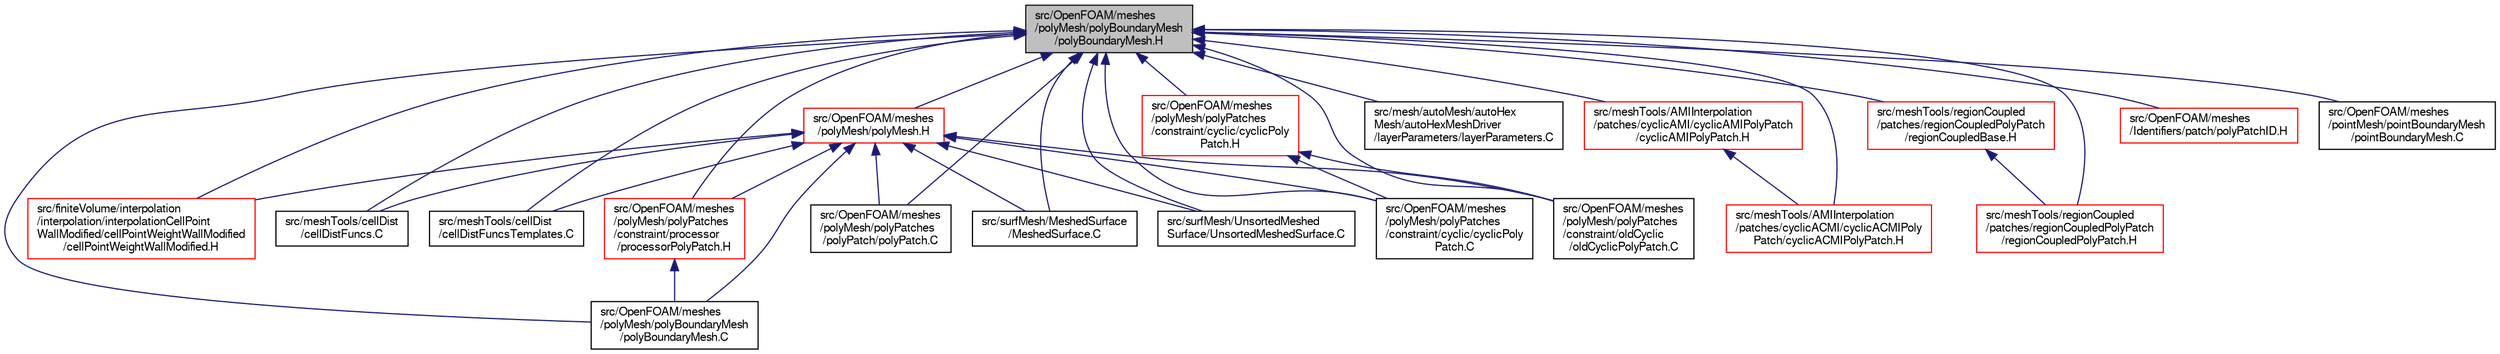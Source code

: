 digraph "src/OpenFOAM/meshes/polyMesh/polyBoundaryMesh/polyBoundaryMesh.H"
{
  bgcolor="transparent";
  edge [fontname="FreeSans",fontsize="10",labelfontname="FreeSans",labelfontsize="10"];
  node [fontname="FreeSans",fontsize="10",shape=record];
  Node166 [label="src/OpenFOAM/meshes\l/polyMesh/polyBoundaryMesh\l/polyBoundaryMesh.H",height=0.2,width=0.4,color="black", fillcolor="grey75", style="filled", fontcolor="black"];
  Node166 -> Node167 [dir="back",color="midnightblue",fontsize="10",style="solid",fontname="FreeSans"];
  Node167 [label="src/finiteVolume/interpolation\l/interpolation/interpolationCellPoint\lWallModified/cellPointWeightWallModified\l/cellPointWeightWallModified.H",height=0.2,width=0.4,color="red",URL="$a03827.html"];
  Node166 -> Node172 [dir="back",color="midnightblue",fontsize="10",style="solid",fontname="FreeSans"];
  Node172 [label="src/mesh/autoMesh/autoHex\lMesh/autoHexMeshDriver\l/layerParameters/layerParameters.C",height=0.2,width=0.4,color="black",URL="$a06860.html"];
  Node166 -> Node173 [dir="back",color="midnightblue",fontsize="10",style="solid",fontname="FreeSans"];
  Node173 [label="src/meshTools/AMIInterpolation\l/patches/cyclicACMI/cyclicACMIPoly\lPatch/cyclicACMIPolyPatch.H",height=0.2,width=0.4,color="red",URL="$a07361.html"];
  Node166 -> Node191 [dir="back",color="midnightblue",fontsize="10",style="solid",fontname="FreeSans"];
  Node191 [label="src/meshTools/AMIInterpolation\l/patches/cyclicAMI/cyclicAMIPolyPatch\l/cyclicAMIPolyPatch.H",height=0.2,width=0.4,color="red",URL="$a07403.html"];
  Node191 -> Node173 [dir="back",color="midnightblue",fontsize="10",style="solid",fontname="FreeSans"];
  Node166 -> Node229 [dir="back",color="midnightblue",fontsize="10",style="solid",fontname="FreeSans"];
  Node229 [label="src/meshTools/cellDist\l/cellDistFuncs.C",height=0.2,width=0.4,color="black",URL="$a07427.html"];
  Node166 -> Node230 [dir="back",color="midnightblue",fontsize="10",style="solid",fontname="FreeSans"];
  Node230 [label="src/meshTools/cellDist\l/cellDistFuncsTemplates.C",height=0.2,width=0.4,color="black",URL="$a07433.html"];
  Node166 -> Node231 [dir="back",color="midnightblue",fontsize="10",style="solid",fontname="FreeSans"];
  Node231 [label="src/meshTools/regionCoupled\l/patches/regionCoupledPolyPatch\l/regionCoupledBase.H",height=0.2,width=0.4,color="red",URL="$a07745.html"];
  Node231 -> Node241 [dir="back",color="midnightblue",fontsize="10",style="solid",fontname="FreeSans"];
  Node241 [label="src/meshTools/regionCoupled\l/patches/regionCoupledPolyPatch\l/regionCoupledPolyPatch.H",height=0.2,width=0.4,color="red",URL="$a07754.html"];
  Node166 -> Node241 [dir="back",color="midnightblue",fontsize="10",style="solid",fontname="FreeSans"];
  Node166 -> Node249 [dir="back",color="midnightblue",fontsize="10",style="solid",fontname="FreeSans"];
  Node249 [label="src/OpenFOAM/meshes\l/Identifiers/patch/polyPatchID.H",height=0.2,width=0.4,color="red",URL="$a11144.html"];
  Node166 -> Node272 [dir="back",color="midnightblue",fontsize="10",style="solid",fontname="FreeSans"];
  Node272 [label="src/OpenFOAM/meshes\l/pointMesh/pointBoundaryMesh\l/pointBoundaryMesh.C",height=0.2,width=0.4,color="black",URL="$a11390.html"];
  Node166 -> Node273 [dir="back",color="midnightblue",fontsize="10",style="solid",fontname="FreeSans"];
  Node273 [label="src/OpenFOAM/meshes\l/polyMesh/polyBoundaryMesh\l/polyBoundaryMesh.C",height=0.2,width=0.4,color="black",URL="$a11612.html"];
  Node166 -> Node274 [dir="back",color="midnightblue",fontsize="10",style="solid",fontname="FreeSans"];
  Node274 [label="src/OpenFOAM/meshes\l/polyMesh/polyMesh.H",height=0.2,width=0.4,color="red",URL="$a11630.html"];
  Node274 -> Node167 [dir="back",color="midnightblue",fontsize="10",style="solid",fontname="FreeSans"];
  Node274 -> Node229 [dir="back",color="midnightblue",fontsize="10",style="solid",fontname="FreeSans"];
  Node274 -> Node230 [dir="back",color="midnightblue",fontsize="10",style="solid",fontname="FreeSans"];
  Node274 -> Node273 [dir="back",color="midnightblue",fontsize="10",style="solid",fontname="FreeSans"];
  Node274 -> Node2596 [dir="back",color="midnightblue",fontsize="10",style="solid",fontname="FreeSans"];
  Node2596 [label="src/OpenFOAM/meshes\l/polyMesh/polyPatches\l/constraint/cyclic/cyclicPoly\lPatch.C",height=0.2,width=0.4,color="black",URL="$a11684.html"];
  Node274 -> Node2597 [dir="back",color="midnightblue",fontsize="10",style="solid",fontname="FreeSans"];
  Node2597 [label="src/OpenFOAM/meshes\l/polyMesh/polyPatches\l/constraint/oldCyclic\l/oldCyclicPolyPatch.C",height=0.2,width=0.4,color="black",URL="$a11708.html"];
  Node274 -> Node2598 [dir="back",color="midnightblue",fontsize="10",style="solid",fontname="FreeSans"];
  Node2598 [label="src/OpenFOAM/meshes\l/polyMesh/polyPatches\l/constraint/processor\l/processorPolyPatch.H",height=0.2,width=0.4,color="red",URL="$a11717.html"];
  Node2598 -> Node273 [dir="back",color="midnightblue",fontsize="10",style="solid",fontname="FreeSans"];
  Node274 -> Node2648 [dir="back",color="midnightblue",fontsize="10",style="solid",fontname="FreeSans"];
  Node2648 [label="src/OpenFOAM/meshes\l/polyMesh/polyPatches\l/polyPatch/polyPatch.C",height=0.2,width=0.4,color="black",URL="$a11750.html"];
  Node274 -> Node2733 [dir="back",color="midnightblue",fontsize="10",style="solid",fontname="FreeSans"];
  Node2733 [label="src/surfMesh/MeshedSurface\l/MeshedSurface.C",height=0.2,width=0.4,color="black",URL="$a15038.html"];
  Node274 -> Node2734 [dir="back",color="midnightblue",fontsize="10",style="solid",fontname="FreeSans"];
  Node2734 [label="src/surfMesh/UnsortedMeshed\lSurface/UnsortedMeshedSurface.C",height=0.2,width=0.4,color="black",URL="$a15344.html"];
  Node166 -> Node2747 [dir="back",color="midnightblue",fontsize="10",style="solid",fontname="FreeSans"];
  Node2747 [label="src/OpenFOAM/meshes\l/polyMesh/polyPatches\l/constraint/cyclic/cyclicPoly\lPatch.H",height=0.2,width=0.4,color="red",URL="$a11687.html"];
  Node2747 -> Node2596 [dir="back",color="midnightblue",fontsize="10",style="solid",fontname="FreeSans"];
  Node2747 -> Node2597 [dir="back",color="midnightblue",fontsize="10",style="solid",fontname="FreeSans"];
  Node166 -> Node2596 [dir="back",color="midnightblue",fontsize="10",style="solid",fontname="FreeSans"];
  Node166 -> Node2597 [dir="back",color="midnightblue",fontsize="10",style="solid",fontname="FreeSans"];
  Node166 -> Node2598 [dir="back",color="midnightblue",fontsize="10",style="solid",fontname="FreeSans"];
  Node166 -> Node2648 [dir="back",color="midnightblue",fontsize="10",style="solid",fontname="FreeSans"];
  Node166 -> Node2733 [dir="back",color="midnightblue",fontsize="10",style="solid",fontname="FreeSans"];
  Node166 -> Node2734 [dir="back",color="midnightblue",fontsize="10",style="solid",fontname="FreeSans"];
}
